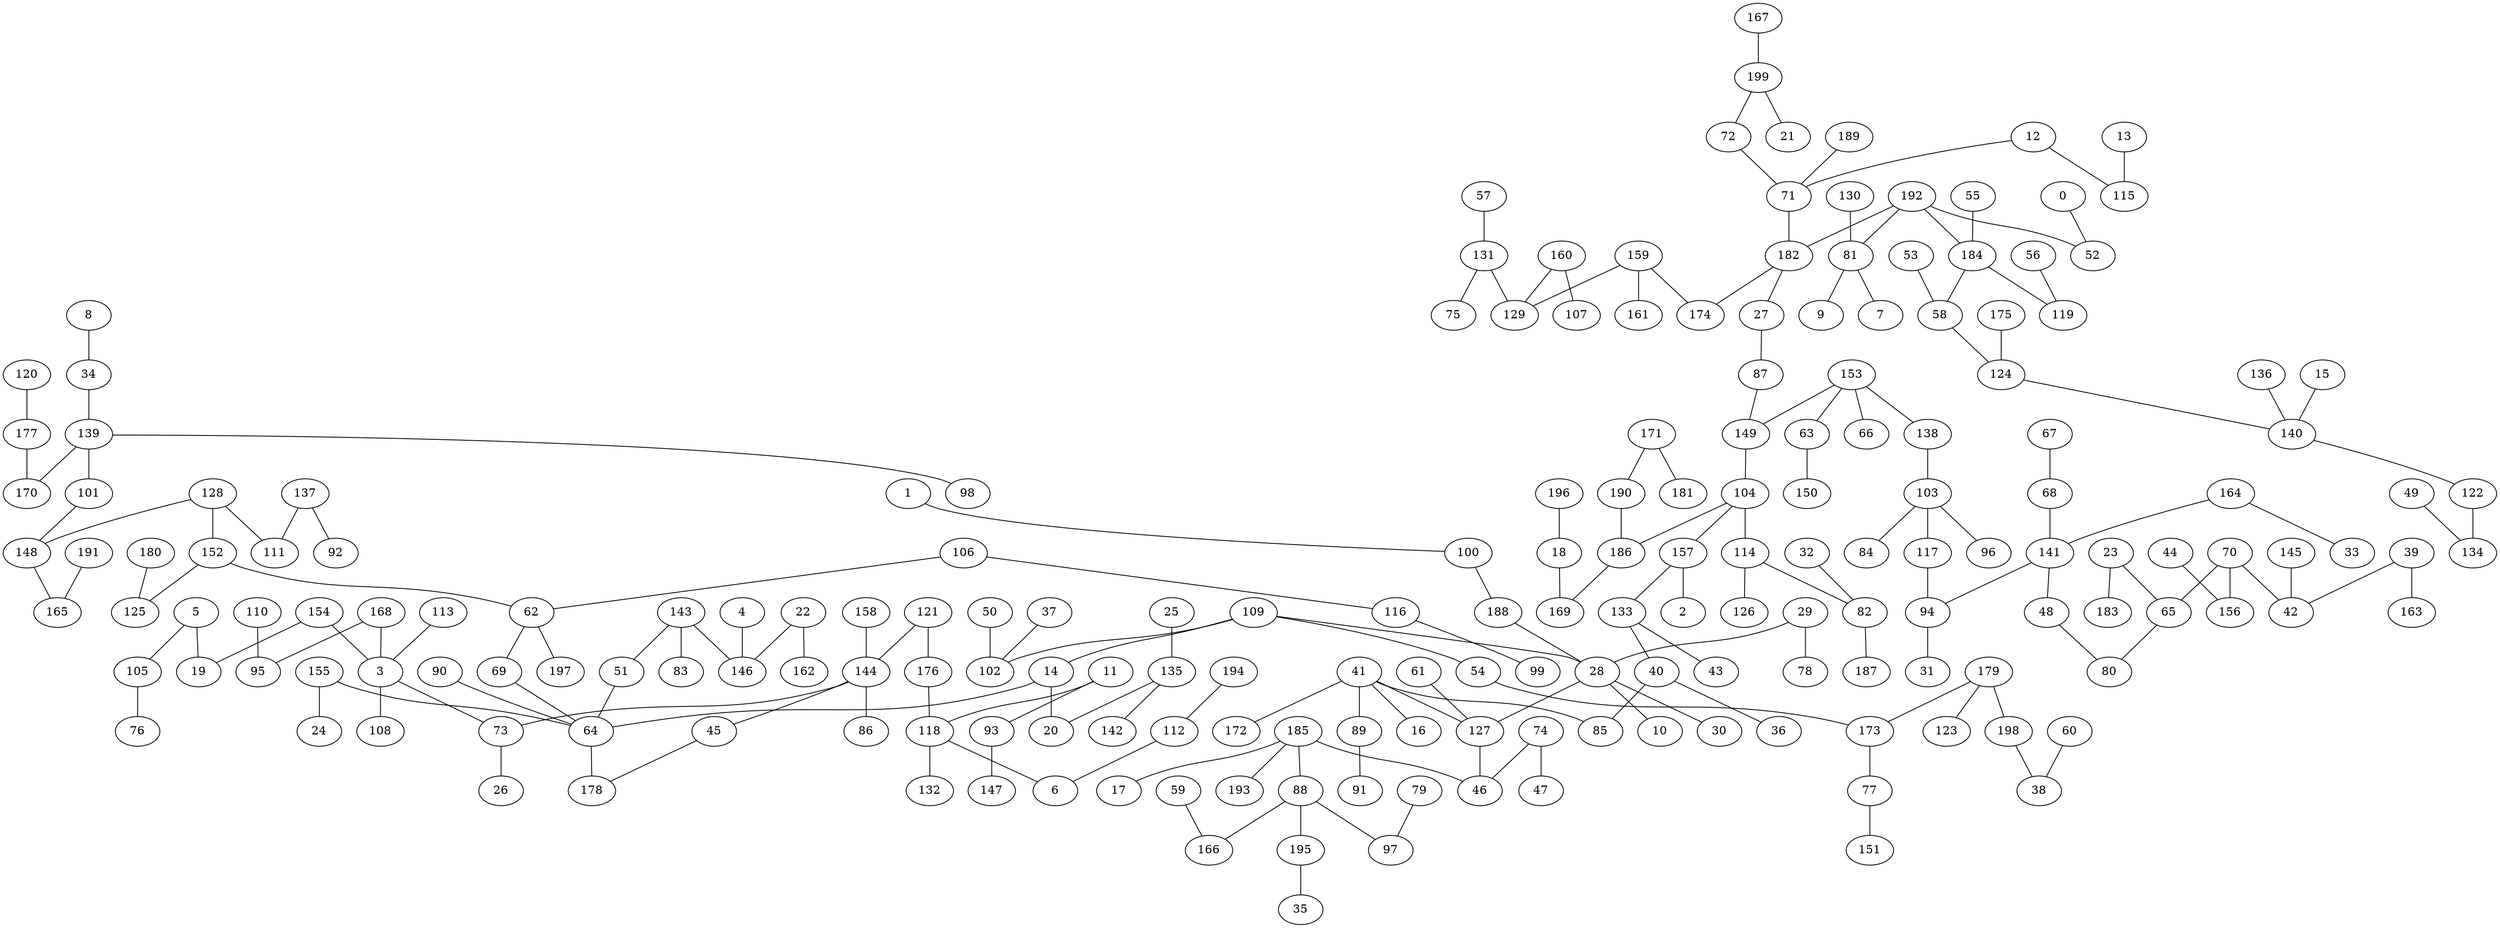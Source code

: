 graph{
120 -- 177;
37 -- 102;
144 -- 86;
131 -- 75;
160 -- 107;
29 -- 78;
49 -- 134;
53 -- 58;
114 -- 126;
137 -- 111;
158 -- 144;
40 -- 36;
50 -- 102;
73 -- 26;
82 -- 187;
116 -- 99;
139 -- 170;
152 -- 125;
153 -- 63;
164 -- 141;
171 -- 181;
5 -- 105;
18 -- 169;
44 -- 156;
62 -- 197;
63 -- 150;
88 -- 166;
93 -- 147;
100 -- 188;
103 -- 96;
104 -- 114;
114 -- 82;
133 -- 43;
155 -- 24;
157 -- 2;
160 -- 129;
164 -- 33;
167 -- 199;
168 -- 95;
173 -- 77;
185 -- 17;
192 -- 81;
194 -- 112;
3 -- 108;
4 -- 146;
8 -- 34;
11 -- 93;
12 -- 71;
15 -- 140;
29 -- 28;
32 -- 82;
34 -- 139;
41 -- 16;
41 -- 172;
59 -- 166;
61 -- 127;
70 -- 156;
74 -- 47;
79 -- 97;
87 -- 149;
88 -- 195;
103 -- 117;
104 -- 186;
105 -- 76;
110 -- 95;
117 -- 94;
121 -- 144;
128 -- 148;
128 -- 152;
130 -- 81;
135 -- 20;
152 -- 62;
154 -- 3;
168 -- 3;
179 -- 123;
182 -- 27;
185 -- 46;
185 -- 88;
189 -- 71;
198 -- 38;
199 -- 21;
199 -- 72;
1 -- 100;
5 -- 19;
12 -- 115;
22 -- 162;
27 -- 87;
28 -- 10;
39 -- 42;
39 -- 163;
41 -- 85;
41 -- 127;
48 -- 80;
56 -- 119;
58 -- 124;
62 -- 69;
68 -- 141;
70 -- 42;
70 -- 65;
77 -- 151;
81 -- 9;
88 -- 97;
94 -- 31;
101 -- 148;
103 -- 84;
106 -- 116;
112 -- 6;
118 -- 132;
128 -- 111;
133 -- 40;
143 -- 51;
143 -- 146;
145 -- 42;
148 -- 165;
149 -- 104;
153 -- 66;
153 -- 138;
159 -- 129;
159 -- 161;
171 -- 190;
176 -- 118;
177 -- 170;
179 -- 198;
180 -- 125;
184 -- 58;
184 -- 119;
190 -- 186;
191 -- 165;
192 -- 52;
192 -- 182;
192 -- 184;
195 -- 35;
196 -- 18;
0 -- 52;
3 -- 73;
11 -- 118;
13 -- 115;
14 -- 20;
14 -- 64;
22 -- 146;
23 -- 65;
23 -- 183;
25 -- 135;
28 -- 30;
28 -- 127;
40 -- 85;
41 -- 89;
45 -- 178;
51 -- 64;
54 -- 173;
55 -- 184;
57 -- 131;
60 -- 38;
64 -- 178;
65 -- 80;
67 -- 68;
69 -- 64;
71 -- 182;
72 -- 71;
74 -- 46;
81 -- 7;
89 -- 91;
90 -- 64;
104 -- 157;
106 -- 62;
109 -- 14;
109 -- 28;
109 -- 54;
109 -- 102;
113 -- 3;
118 -- 6;
121 -- 176;
122 -- 134;
124 -- 140;
127 -- 46;
131 -- 129;
135 -- 142;
136 -- 140;
137 -- 92;
138 -- 103;
139 -- 98;
139 -- 101;
140 -- 122;
141 -- 48;
141 -- 94;
143 -- 83;
144 -- 45;
144 -- 73;
153 -- 149;
154 -- 19;
155 -- 64;
157 -- 133;
159 -- 174;
175 -- 124;
179 -- 173;
182 -- 174;
185 -- 193;
186 -- 169;
188 -- 28;
}
